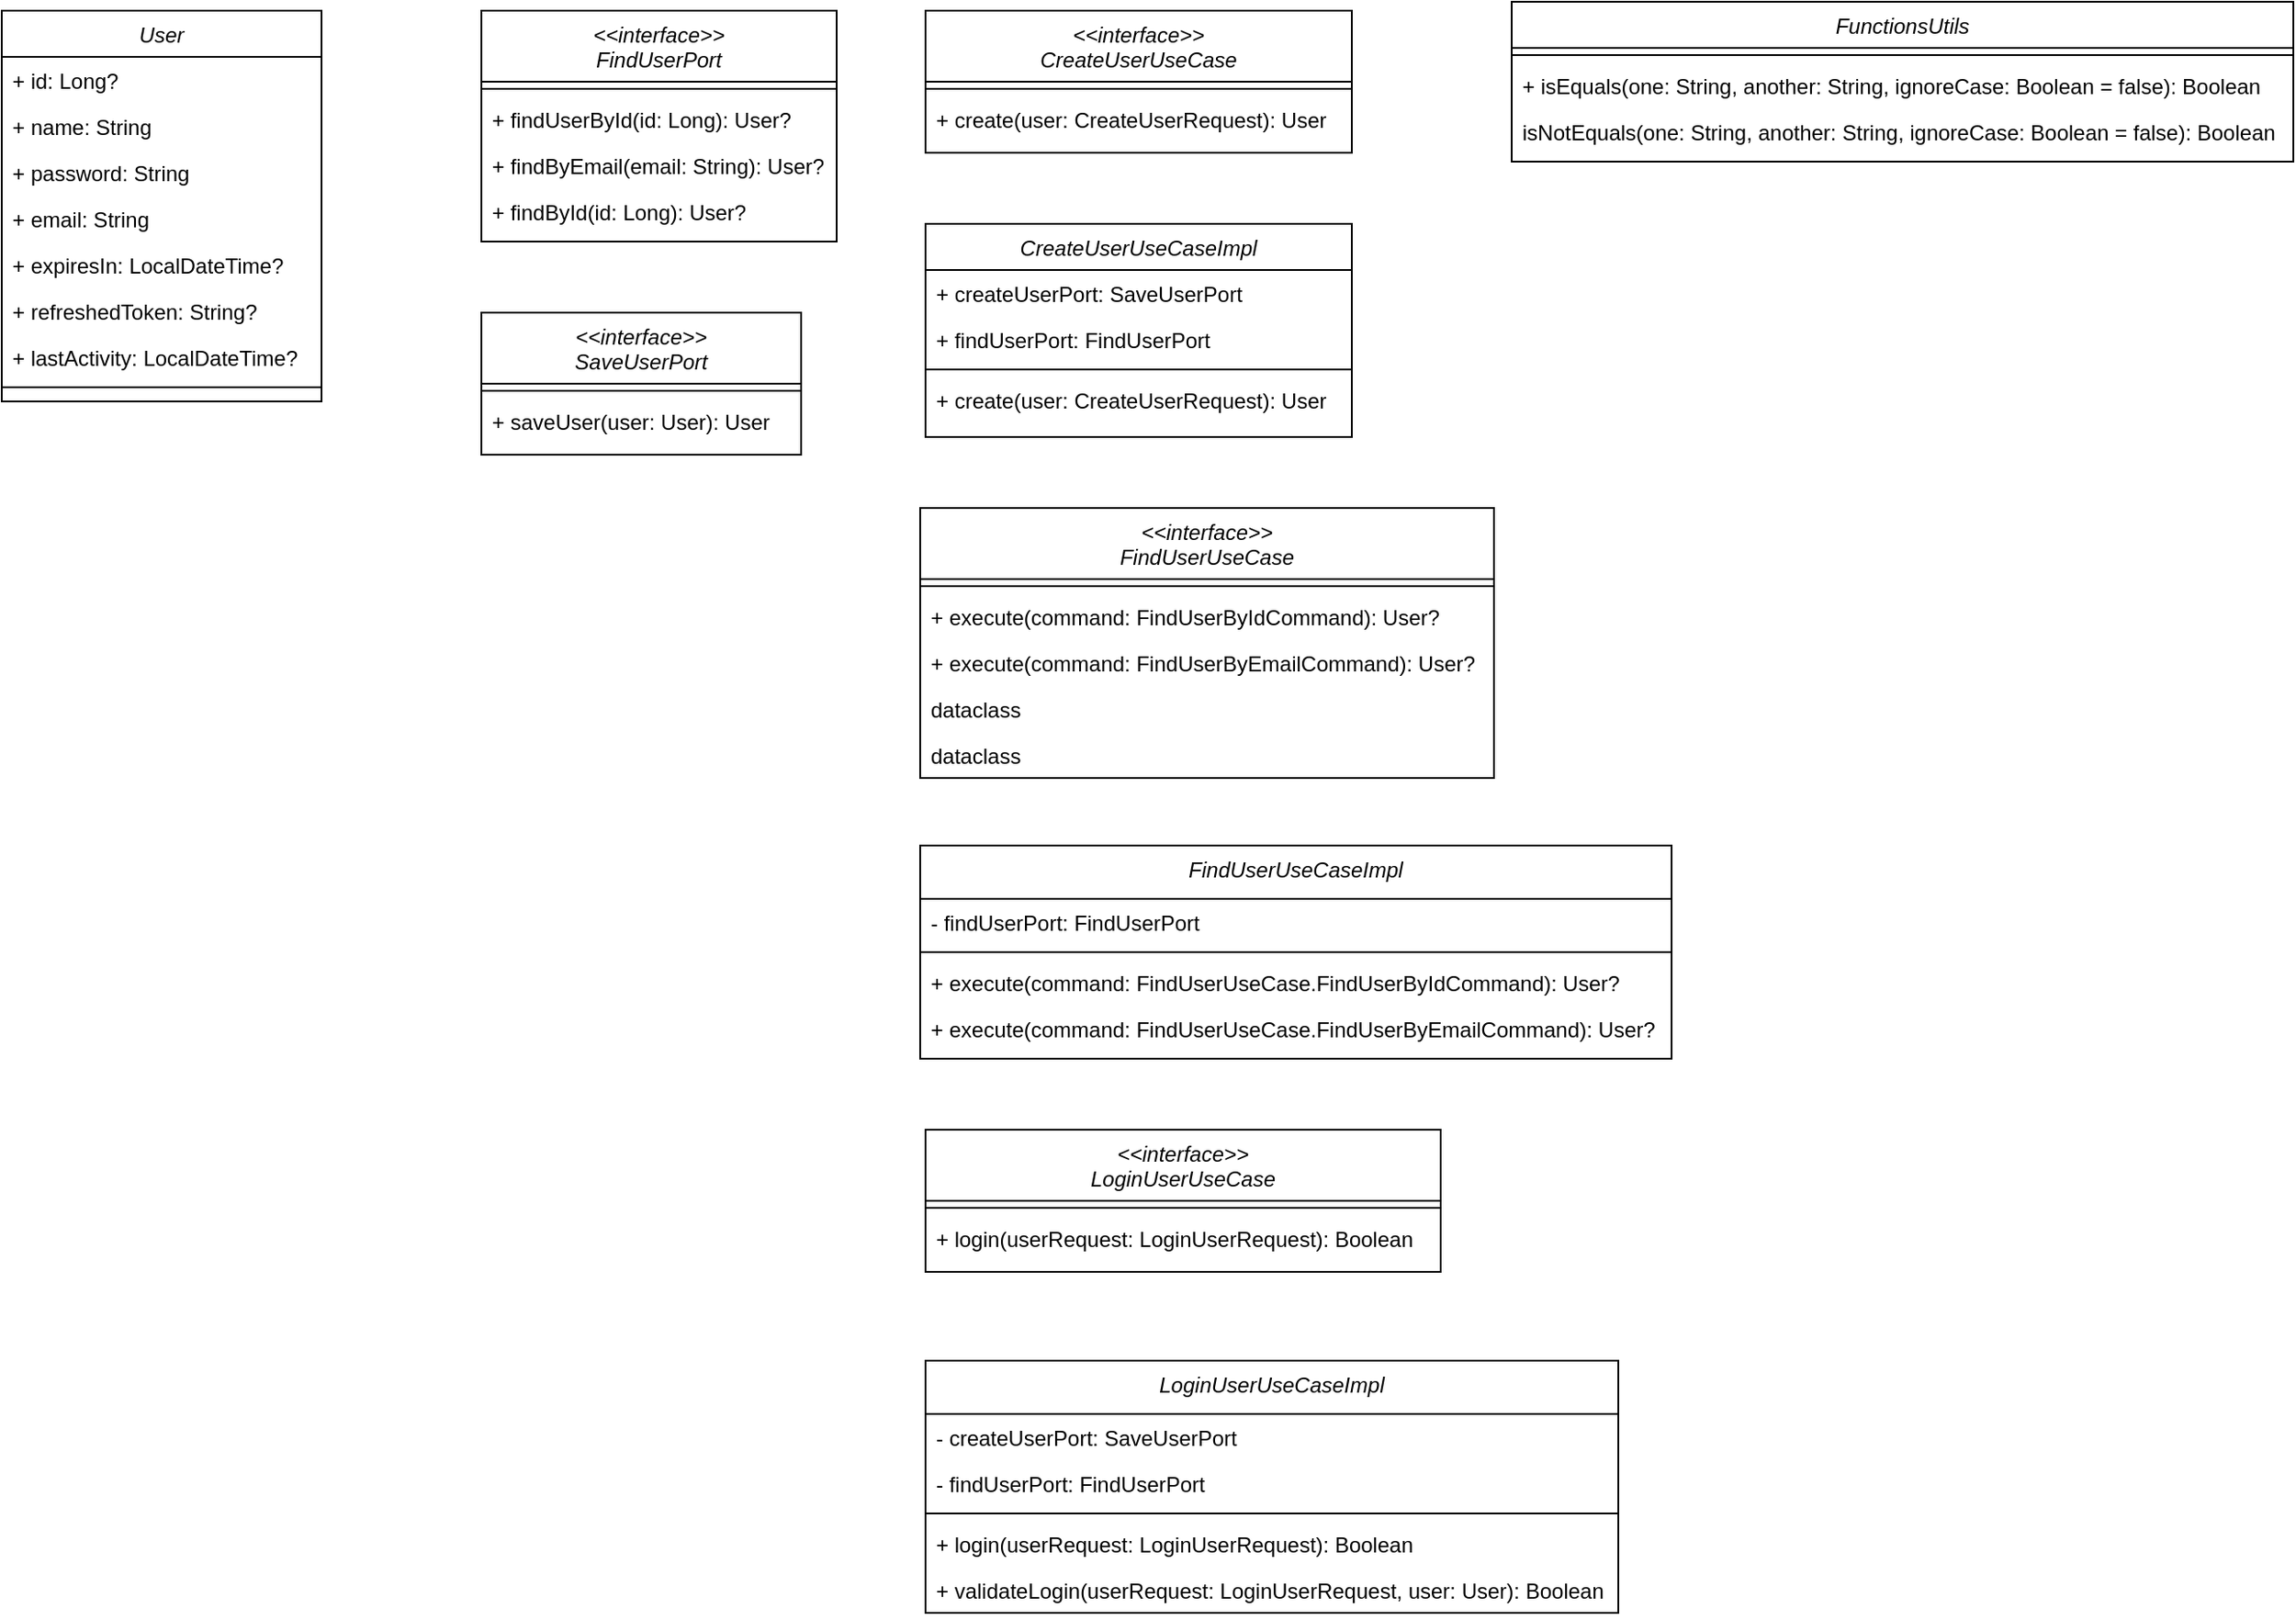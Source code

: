 <mxfile version="22.0.8" type="github">
  <diagram id="C5RBs43oDa-KdzZeNtuy" name="Page-1">
    <mxGraphModel dx="1342" dy="1554" grid="1" gridSize="10" guides="1" tooltips="1" connect="1" arrows="1" fold="1" page="1" pageScale="1" pageWidth="827" pageHeight="1169" math="0" shadow="0">
      <root>
        <mxCell id="WIyWlLk6GJQsqaUBKTNV-0" />
        <mxCell id="WIyWlLk6GJQsqaUBKTNV-1" parent="WIyWlLk6GJQsqaUBKTNV-0" />
        <mxCell id="zkfFHV4jXpPFQw0GAbJ--0" value="User" style="swimlane;fontStyle=2;align=center;verticalAlign=top;childLayout=stackLayout;horizontal=1;startSize=26;horizontalStack=0;resizeParent=1;resizeLast=0;collapsible=1;marginBottom=0;rounded=0;shadow=0;strokeWidth=1;" parent="WIyWlLk6GJQsqaUBKTNV-1" vertex="1">
          <mxGeometry x="70" y="50" width="180" height="220" as="geometry">
            <mxRectangle x="230" y="140" width="160" height="26" as="alternateBounds" />
          </mxGeometry>
        </mxCell>
        <mxCell id="zkfFHV4jXpPFQw0GAbJ--1" value="+ id: Long?" style="text;align=left;verticalAlign=top;spacingLeft=4;spacingRight=4;overflow=hidden;rotatable=0;points=[[0,0.5],[1,0.5]];portConstraint=eastwest;" parent="zkfFHV4jXpPFQw0GAbJ--0" vertex="1">
          <mxGeometry y="26" width="180" height="26" as="geometry" />
        </mxCell>
        <mxCell id="zkfFHV4jXpPFQw0GAbJ--2" value="+ name: String" style="text;align=left;verticalAlign=top;spacingLeft=4;spacingRight=4;overflow=hidden;rotatable=0;points=[[0,0.5],[1,0.5]];portConstraint=eastwest;rounded=0;shadow=0;html=0;" parent="zkfFHV4jXpPFQw0GAbJ--0" vertex="1">
          <mxGeometry y="52" width="180" height="26" as="geometry" />
        </mxCell>
        <mxCell id="zkfFHV4jXpPFQw0GAbJ--3" value="+ password: String" style="text;align=left;verticalAlign=top;spacingLeft=4;spacingRight=4;overflow=hidden;rotatable=0;points=[[0,0.5],[1,0.5]];portConstraint=eastwest;rounded=0;shadow=0;html=0;" parent="zkfFHV4jXpPFQw0GAbJ--0" vertex="1">
          <mxGeometry y="78" width="180" height="26" as="geometry" />
        </mxCell>
        <mxCell id="o4GYQTfGtpmaL7Dmve54-0" value="+ email: String" style="text;align=left;verticalAlign=top;spacingLeft=4;spacingRight=4;overflow=hidden;rotatable=0;points=[[0,0.5],[1,0.5]];portConstraint=eastwest;rounded=0;shadow=0;html=0;" vertex="1" parent="zkfFHV4jXpPFQw0GAbJ--0">
          <mxGeometry y="104" width="180" height="26" as="geometry" />
        </mxCell>
        <mxCell id="o4GYQTfGtpmaL7Dmve54-3" value="+ expiresIn: LocalDateTime?" style="text;align=left;verticalAlign=top;spacingLeft=4;spacingRight=4;overflow=hidden;rotatable=0;points=[[0,0.5],[1,0.5]];portConstraint=eastwest;rounded=0;shadow=0;html=0;" vertex="1" parent="zkfFHV4jXpPFQw0GAbJ--0">
          <mxGeometry y="130" width="180" height="26" as="geometry" />
        </mxCell>
        <mxCell id="o4GYQTfGtpmaL7Dmve54-2" value="+ refreshedToken: String?" style="text;align=left;verticalAlign=top;spacingLeft=4;spacingRight=4;overflow=hidden;rotatable=0;points=[[0,0.5],[1,0.5]];portConstraint=eastwest;rounded=0;shadow=0;html=0;" vertex="1" parent="zkfFHV4jXpPFQw0GAbJ--0">
          <mxGeometry y="156" width="180" height="26" as="geometry" />
        </mxCell>
        <mxCell id="o4GYQTfGtpmaL7Dmve54-1" value="+ lastActivity: LocalDateTime?" style="text;align=left;verticalAlign=top;spacingLeft=4;spacingRight=4;overflow=hidden;rotatable=0;points=[[0,0.5],[1,0.5]];portConstraint=eastwest;rounded=0;shadow=0;html=0;" vertex="1" parent="zkfFHV4jXpPFQw0GAbJ--0">
          <mxGeometry y="182" width="180" height="26" as="geometry" />
        </mxCell>
        <mxCell id="zkfFHV4jXpPFQw0GAbJ--4" value="" style="line;html=1;strokeWidth=1;align=left;verticalAlign=middle;spacingTop=-1;spacingLeft=3;spacingRight=3;rotatable=0;labelPosition=right;points=[];portConstraint=eastwest;" parent="zkfFHV4jXpPFQw0GAbJ--0" vertex="1">
          <mxGeometry y="208" width="180" height="8" as="geometry" />
        </mxCell>
        <mxCell id="o4GYQTfGtpmaL7Dmve54-4" value="&lt;&lt;interface&gt;&gt;&#xa;FindUserPort" style="swimlane;fontStyle=2;align=center;verticalAlign=top;childLayout=stackLayout;horizontal=1;startSize=40;horizontalStack=0;resizeParent=1;resizeLast=0;collapsible=1;marginBottom=0;rounded=0;shadow=0;strokeWidth=1;" vertex="1" parent="WIyWlLk6GJQsqaUBKTNV-1">
          <mxGeometry x="340" y="50" width="200" height="130" as="geometry">
            <mxRectangle x="230" y="140" width="160" height="26" as="alternateBounds" />
          </mxGeometry>
        </mxCell>
        <mxCell id="o4GYQTfGtpmaL7Dmve54-12" value="" style="line;html=1;strokeWidth=1;align=left;verticalAlign=middle;spacingTop=-1;spacingLeft=3;spacingRight=3;rotatable=0;labelPosition=right;points=[];portConstraint=eastwest;" vertex="1" parent="o4GYQTfGtpmaL7Dmve54-4">
          <mxGeometry y="40" width="200" height="8" as="geometry" />
        </mxCell>
        <mxCell id="o4GYQTfGtpmaL7Dmve54-22" value="+ findUserById(id: Long): User?" style="text;align=left;verticalAlign=top;spacingLeft=4;spacingRight=4;overflow=hidden;rotatable=0;points=[[0,0.5],[1,0.5]];portConstraint=eastwest;rounded=0;shadow=0;html=0;" vertex="1" parent="o4GYQTfGtpmaL7Dmve54-4">
          <mxGeometry y="48" width="200" height="26" as="geometry" />
        </mxCell>
        <mxCell id="o4GYQTfGtpmaL7Dmve54-23" value="+ findByEmail(email: String): User?" style="text;align=left;verticalAlign=top;spacingLeft=4;spacingRight=4;overflow=hidden;rotatable=0;points=[[0,0.5],[1,0.5]];portConstraint=eastwest;rounded=0;shadow=0;html=0;" vertex="1" parent="o4GYQTfGtpmaL7Dmve54-4">
          <mxGeometry y="74" width="200" height="26" as="geometry" />
        </mxCell>
        <mxCell id="o4GYQTfGtpmaL7Dmve54-24" value="+ findById(id: Long): User?" style="text;align=left;verticalAlign=top;spacingLeft=4;spacingRight=4;overflow=hidden;rotatable=0;points=[[0,0.5],[1,0.5]];portConstraint=eastwest;rounded=0;shadow=0;html=0;" vertex="1" parent="o4GYQTfGtpmaL7Dmve54-4">
          <mxGeometry y="100" width="200" height="26" as="geometry" />
        </mxCell>
        <mxCell id="o4GYQTfGtpmaL7Dmve54-25" value="&lt;&lt;interface&gt;&gt;&#xa;SaveUserPort" style="swimlane;fontStyle=2;align=center;verticalAlign=top;childLayout=stackLayout;horizontal=1;startSize=40;horizontalStack=0;resizeParent=1;resizeLast=0;collapsible=1;marginBottom=0;rounded=0;shadow=0;strokeWidth=1;" vertex="1" parent="WIyWlLk6GJQsqaUBKTNV-1">
          <mxGeometry x="340" y="220" width="180" height="80" as="geometry">
            <mxRectangle x="230" y="140" width="160" height="26" as="alternateBounds" />
          </mxGeometry>
        </mxCell>
        <mxCell id="o4GYQTfGtpmaL7Dmve54-26" value="" style="line;html=1;strokeWidth=1;align=left;verticalAlign=middle;spacingTop=-1;spacingLeft=3;spacingRight=3;rotatable=0;labelPosition=right;points=[];portConstraint=eastwest;" vertex="1" parent="o4GYQTfGtpmaL7Dmve54-25">
          <mxGeometry y="40" width="180" height="8" as="geometry" />
        </mxCell>
        <mxCell id="o4GYQTfGtpmaL7Dmve54-27" value="+ saveUser(user: User): User" style="text;align=left;verticalAlign=top;spacingLeft=4;spacingRight=4;overflow=hidden;rotatable=0;points=[[0,0.5],[1,0.5]];portConstraint=eastwest;rounded=0;shadow=0;html=0;" vertex="1" parent="o4GYQTfGtpmaL7Dmve54-25">
          <mxGeometry y="48" width="180" height="26" as="geometry" />
        </mxCell>
        <mxCell id="o4GYQTfGtpmaL7Dmve54-30" value="&lt;&lt;interface&gt;&gt;&#xa;CreateUserUseCase" style="swimlane;fontStyle=2;align=center;verticalAlign=top;childLayout=stackLayout;horizontal=1;startSize=40;horizontalStack=0;resizeParent=1;resizeLast=0;collapsible=1;marginBottom=0;rounded=0;shadow=0;strokeWidth=1;" vertex="1" parent="WIyWlLk6GJQsqaUBKTNV-1">
          <mxGeometry x="590" y="50" width="240" height="80" as="geometry">
            <mxRectangle x="230" y="140" width="160" height="26" as="alternateBounds" />
          </mxGeometry>
        </mxCell>
        <mxCell id="o4GYQTfGtpmaL7Dmve54-31" value="" style="line;html=1;strokeWidth=1;align=left;verticalAlign=middle;spacingTop=-1;spacingLeft=3;spacingRight=3;rotatable=0;labelPosition=right;points=[];portConstraint=eastwest;" vertex="1" parent="o4GYQTfGtpmaL7Dmve54-30">
          <mxGeometry y="40" width="240" height="8" as="geometry" />
        </mxCell>
        <mxCell id="o4GYQTfGtpmaL7Dmve54-32" value="+ create(user: CreateUserRequest): User" style="text;align=left;verticalAlign=top;spacingLeft=4;spacingRight=4;overflow=hidden;rotatable=0;points=[[0,0.5],[1,0.5]];portConstraint=eastwest;rounded=0;shadow=0;html=0;" vertex="1" parent="o4GYQTfGtpmaL7Dmve54-30">
          <mxGeometry y="48" width="240" height="26" as="geometry" />
        </mxCell>
        <mxCell id="o4GYQTfGtpmaL7Dmve54-36" value="CreateUserUseCaseImpl" style="swimlane;fontStyle=2;align=center;verticalAlign=top;childLayout=stackLayout;horizontal=1;startSize=26;horizontalStack=0;resizeParent=1;resizeLast=0;collapsible=1;marginBottom=0;rounded=0;shadow=0;strokeWidth=1;" vertex="1" parent="WIyWlLk6GJQsqaUBKTNV-1">
          <mxGeometry x="590" y="170" width="240" height="120" as="geometry">
            <mxRectangle x="230" y="140" width="160" height="26" as="alternateBounds" />
          </mxGeometry>
        </mxCell>
        <mxCell id="o4GYQTfGtpmaL7Dmve54-37" value="+ createUserPort: SaveUserPort" style="text;align=left;verticalAlign=top;spacingLeft=4;spacingRight=4;overflow=hidden;rotatable=0;points=[[0,0.5],[1,0.5]];portConstraint=eastwest;" vertex="1" parent="o4GYQTfGtpmaL7Dmve54-36">
          <mxGeometry y="26" width="240" height="26" as="geometry" />
        </mxCell>
        <mxCell id="o4GYQTfGtpmaL7Dmve54-38" value="+ findUserPort: FindUserPort" style="text;align=left;verticalAlign=top;spacingLeft=4;spacingRight=4;overflow=hidden;rotatable=0;points=[[0,0.5],[1,0.5]];portConstraint=eastwest;rounded=0;shadow=0;html=0;" vertex="1" parent="o4GYQTfGtpmaL7Dmve54-36">
          <mxGeometry y="52" width="240" height="26" as="geometry" />
        </mxCell>
        <mxCell id="o4GYQTfGtpmaL7Dmve54-44" value="" style="line;html=1;strokeWidth=1;align=left;verticalAlign=middle;spacingTop=-1;spacingLeft=3;spacingRight=3;rotatable=0;labelPosition=right;points=[];portConstraint=eastwest;" vertex="1" parent="o4GYQTfGtpmaL7Dmve54-36">
          <mxGeometry y="78" width="240" height="8" as="geometry" />
        </mxCell>
        <mxCell id="o4GYQTfGtpmaL7Dmve54-45" value="+ create(user: CreateUserRequest): User" style="text;align=left;verticalAlign=top;spacingLeft=4;spacingRight=4;overflow=hidden;rotatable=0;points=[[0,0.5],[1,0.5]];portConstraint=eastwest;rounded=0;shadow=0;html=0;" vertex="1" parent="o4GYQTfGtpmaL7Dmve54-36">
          <mxGeometry y="86" width="240" height="26" as="geometry" />
        </mxCell>
        <mxCell id="o4GYQTfGtpmaL7Dmve54-46" value="&lt;&lt;interface&gt;&gt;&#xa;FindUserUseCase" style="swimlane;fontStyle=2;align=center;verticalAlign=top;childLayout=stackLayout;horizontal=1;startSize=40;horizontalStack=0;resizeParent=1;resizeLast=0;collapsible=1;marginBottom=0;rounded=0;shadow=0;strokeWidth=1;" vertex="1" parent="WIyWlLk6GJQsqaUBKTNV-1">
          <mxGeometry x="587" y="330" width="323" height="152" as="geometry">
            <mxRectangle x="230" y="140" width="160" height="26" as="alternateBounds" />
          </mxGeometry>
        </mxCell>
        <mxCell id="o4GYQTfGtpmaL7Dmve54-47" value="" style="line;html=1;strokeWidth=1;align=left;verticalAlign=middle;spacingTop=-1;spacingLeft=3;spacingRight=3;rotatable=0;labelPosition=right;points=[];portConstraint=eastwest;" vertex="1" parent="o4GYQTfGtpmaL7Dmve54-46">
          <mxGeometry y="40" width="323" height="8" as="geometry" />
        </mxCell>
        <mxCell id="o4GYQTfGtpmaL7Dmve54-48" value="+ execute(command: FindUserByIdCommand): User?" style="text;align=left;verticalAlign=top;spacingLeft=4;spacingRight=4;overflow=hidden;rotatable=0;points=[[0,0.5],[1,0.5]];portConstraint=eastwest;rounded=0;shadow=0;html=0;" vertex="1" parent="o4GYQTfGtpmaL7Dmve54-46">
          <mxGeometry y="48" width="323" height="26" as="geometry" />
        </mxCell>
        <mxCell id="o4GYQTfGtpmaL7Dmve54-50" value="+ execute(command: FindUserByEmailCommand): User?" style="text;align=left;verticalAlign=top;spacingLeft=4;spacingRight=4;overflow=hidden;rotatable=0;points=[[0,0.5],[1,0.5]];portConstraint=eastwest;rounded=0;shadow=0;html=0;" vertex="1" parent="o4GYQTfGtpmaL7Dmve54-46">
          <mxGeometry y="74" width="323" height="26" as="geometry" />
        </mxCell>
        <mxCell id="o4GYQTfGtpmaL7Dmve54-51" value="dataclass" style="text;align=left;verticalAlign=top;spacingLeft=4;spacingRight=4;overflow=hidden;rotatable=0;points=[[0,0.5],[1,0.5]];portConstraint=eastwest;rounded=0;shadow=0;html=0;" vertex="1" parent="o4GYQTfGtpmaL7Dmve54-46">
          <mxGeometry y="100" width="323" height="26" as="geometry" />
        </mxCell>
        <mxCell id="o4GYQTfGtpmaL7Dmve54-49" value="dataclass" style="text;align=left;verticalAlign=top;spacingLeft=4;spacingRight=4;overflow=hidden;rotatable=0;points=[[0,0.5],[1,0.5]];portConstraint=eastwest;rounded=0;shadow=0;html=0;" vertex="1" parent="o4GYQTfGtpmaL7Dmve54-46">
          <mxGeometry y="126" width="323" height="26" as="geometry" />
        </mxCell>
        <mxCell id="o4GYQTfGtpmaL7Dmve54-52" value="FindUserUseCaseImpl" style="swimlane;fontStyle=2;align=center;verticalAlign=top;childLayout=stackLayout;horizontal=1;startSize=30;horizontalStack=0;resizeParent=1;resizeLast=0;collapsible=1;marginBottom=0;rounded=0;shadow=0;strokeWidth=1;" vertex="1" parent="WIyWlLk6GJQsqaUBKTNV-1">
          <mxGeometry x="587" y="520" width="423" height="120" as="geometry">
            <mxRectangle x="230" y="140" width="160" height="26" as="alternateBounds" />
          </mxGeometry>
        </mxCell>
        <mxCell id="o4GYQTfGtpmaL7Dmve54-58" value="- findUserPort: FindUserPort" style="text;align=left;verticalAlign=top;spacingLeft=4;spacingRight=4;overflow=hidden;rotatable=0;points=[[0,0.5],[1,0.5]];portConstraint=eastwest;rounded=0;shadow=0;html=0;" vertex="1" parent="o4GYQTfGtpmaL7Dmve54-52">
          <mxGeometry y="30" width="423" height="26" as="geometry" />
        </mxCell>
        <mxCell id="o4GYQTfGtpmaL7Dmve54-53" value="" style="line;html=1;strokeWidth=1;align=left;verticalAlign=middle;spacingTop=-1;spacingLeft=3;spacingRight=3;rotatable=0;labelPosition=right;points=[];portConstraint=eastwest;" vertex="1" parent="o4GYQTfGtpmaL7Dmve54-52">
          <mxGeometry y="56" width="423" height="8" as="geometry" />
        </mxCell>
        <mxCell id="o4GYQTfGtpmaL7Dmve54-54" value="+ execute(command: FindUserUseCase.FindUserByIdCommand): User?" style="text;align=left;verticalAlign=top;spacingLeft=4;spacingRight=4;overflow=hidden;rotatable=0;points=[[0,0.5],[1,0.5]];portConstraint=eastwest;rounded=0;shadow=0;html=0;" vertex="1" parent="o4GYQTfGtpmaL7Dmve54-52">
          <mxGeometry y="64" width="423" height="26" as="geometry" />
        </mxCell>
        <mxCell id="o4GYQTfGtpmaL7Dmve54-55" value="+ execute(command: FindUserUseCase.FindUserByEmailCommand): User?" style="text;align=left;verticalAlign=top;spacingLeft=4;spacingRight=4;overflow=hidden;rotatable=0;points=[[0,0.5],[1,0.5]];portConstraint=eastwest;rounded=0;shadow=0;html=0;" vertex="1" parent="o4GYQTfGtpmaL7Dmve54-52">
          <mxGeometry y="90" width="423" height="26" as="geometry" />
        </mxCell>
        <mxCell id="o4GYQTfGtpmaL7Dmve54-59" value="&lt;&lt;interface&gt;&gt;&#xa;LoginUserUseCase" style="swimlane;fontStyle=2;align=center;verticalAlign=top;childLayout=stackLayout;horizontal=1;startSize=40;horizontalStack=0;resizeParent=1;resizeLast=0;collapsible=1;marginBottom=0;rounded=0;shadow=0;strokeWidth=1;" vertex="1" parent="WIyWlLk6GJQsqaUBKTNV-1">
          <mxGeometry x="590" y="680" width="290" height="80" as="geometry">
            <mxRectangle x="230" y="140" width="160" height="26" as="alternateBounds" />
          </mxGeometry>
        </mxCell>
        <mxCell id="o4GYQTfGtpmaL7Dmve54-60" value="" style="line;html=1;strokeWidth=1;align=left;verticalAlign=middle;spacingTop=-1;spacingLeft=3;spacingRight=3;rotatable=0;labelPosition=right;points=[];portConstraint=eastwest;" vertex="1" parent="o4GYQTfGtpmaL7Dmve54-59">
          <mxGeometry y="40" width="290" height="8" as="geometry" />
        </mxCell>
        <mxCell id="o4GYQTfGtpmaL7Dmve54-61" value="+ login(userRequest: LoginUserRequest): Boolean" style="text;align=left;verticalAlign=top;spacingLeft=4;spacingRight=4;overflow=hidden;rotatable=0;points=[[0,0.5],[1,0.5]];portConstraint=eastwest;rounded=0;shadow=0;html=0;" vertex="1" parent="o4GYQTfGtpmaL7Dmve54-59">
          <mxGeometry y="48" width="290" height="26" as="geometry" />
        </mxCell>
        <mxCell id="o4GYQTfGtpmaL7Dmve54-65" value="LoginUserUseCaseImpl" style="swimlane;fontStyle=2;align=center;verticalAlign=top;childLayout=stackLayout;horizontal=1;startSize=30;horizontalStack=0;resizeParent=1;resizeLast=0;collapsible=1;marginBottom=0;rounded=0;shadow=0;strokeWidth=1;" vertex="1" parent="WIyWlLk6GJQsqaUBKTNV-1">
          <mxGeometry x="590" y="810" width="390" height="142" as="geometry">
            <mxRectangle x="230" y="140" width="160" height="26" as="alternateBounds" />
          </mxGeometry>
        </mxCell>
        <mxCell id="o4GYQTfGtpmaL7Dmve54-66" value="- createUserPort: SaveUserPort" style="text;align=left;verticalAlign=top;spacingLeft=4;spacingRight=4;overflow=hidden;rotatable=0;points=[[0,0.5],[1,0.5]];portConstraint=eastwest;rounded=0;shadow=0;html=0;" vertex="1" parent="o4GYQTfGtpmaL7Dmve54-65">
          <mxGeometry y="30" width="390" height="26" as="geometry" />
        </mxCell>
        <mxCell id="o4GYQTfGtpmaL7Dmve54-70" value="- findUserPort: FindUserPort" style="text;align=left;verticalAlign=top;spacingLeft=4;spacingRight=4;overflow=hidden;rotatable=0;points=[[0,0.5],[1,0.5]];portConstraint=eastwest;rounded=0;shadow=0;html=0;" vertex="1" parent="o4GYQTfGtpmaL7Dmve54-65">
          <mxGeometry y="56" width="390" height="26" as="geometry" />
        </mxCell>
        <mxCell id="o4GYQTfGtpmaL7Dmve54-67" value="" style="line;html=1;strokeWidth=1;align=left;verticalAlign=middle;spacingTop=-1;spacingLeft=3;spacingRight=3;rotatable=0;labelPosition=right;points=[];portConstraint=eastwest;" vertex="1" parent="o4GYQTfGtpmaL7Dmve54-65">
          <mxGeometry y="82" width="390" height="8" as="geometry" />
        </mxCell>
        <mxCell id="o4GYQTfGtpmaL7Dmve54-68" value="+ login(userRequest: LoginUserRequest): Boolean" style="text;align=left;verticalAlign=top;spacingLeft=4;spacingRight=4;overflow=hidden;rotatable=0;points=[[0,0.5],[1,0.5]];portConstraint=eastwest;rounded=0;shadow=0;html=0;" vertex="1" parent="o4GYQTfGtpmaL7Dmve54-65">
          <mxGeometry y="90" width="390" height="26" as="geometry" />
        </mxCell>
        <mxCell id="o4GYQTfGtpmaL7Dmve54-69" value="+ validateLogin(userRequest: LoginUserRequest, user: User): Boolean" style="text;align=left;verticalAlign=top;spacingLeft=4;spacingRight=4;overflow=hidden;rotatable=0;points=[[0,0.5],[1,0.5]];portConstraint=eastwest;rounded=0;shadow=0;html=0;" vertex="1" parent="o4GYQTfGtpmaL7Dmve54-65">
          <mxGeometry y="116" width="390" height="26" as="geometry" />
        </mxCell>
        <mxCell id="o4GYQTfGtpmaL7Dmve54-71" value="FunctionsUtils" style="swimlane;fontStyle=2;align=center;verticalAlign=top;childLayout=stackLayout;horizontal=1;startSize=26;horizontalStack=0;resizeParent=1;resizeLast=0;collapsible=1;marginBottom=0;rounded=0;shadow=0;strokeWidth=1;" vertex="1" parent="WIyWlLk6GJQsqaUBKTNV-1">
          <mxGeometry x="920" y="45" width="440" height="90" as="geometry">
            <mxRectangle x="230" y="140" width="160" height="26" as="alternateBounds" />
          </mxGeometry>
        </mxCell>
        <mxCell id="o4GYQTfGtpmaL7Dmve54-74" value="" style="line;html=1;strokeWidth=1;align=left;verticalAlign=middle;spacingTop=-1;spacingLeft=3;spacingRight=3;rotatable=0;labelPosition=right;points=[];portConstraint=eastwest;" vertex="1" parent="o4GYQTfGtpmaL7Dmve54-71">
          <mxGeometry y="26" width="440" height="8" as="geometry" />
        </mxCell>
        <mxCell id="o4GYQTfGtpmaL7Dmve54-75" value="+ isEquals(one: String, another: String, ignoreCase: Boolean = false): Boolean" style="text;align=left;verticalAlign=top;spacingLeft=4;spacingRight=4;overflow=hidden;rotatable=0;points=[[0,0.5],[1,0.5]];portConstraint=eastwest;rounded=0;shadow=0;html=0;" vertex="1" parent="o4GYQTfGtpmaL7Dmve54-71">
          <mxGeometry y="34" width="440" height="26" as="geometry" />
        </mxCell>
        <mxCell id="o4GYQTfGtpmaL7Dmve54-76" value="isNotEquals(one: String, another: String, ignoreCase: Boolean = false): Boolean" style="text;align=left;verticalAlign=top;spacingLeft=4;spacingRight=4;overflow=hidden;rotatable=0;points=[[0,0.5],[1,0.5]];portConstraint=eastwest;rounded=0;shadow=0;html=0;" vertex="1" parent="o4GYQTfGtpmaL7Dmve54-71">
          <mxGeometry y="60" width="440" height="26" as="geometry" />
        </mxCell>
      </root>
    </mxGraphModel>
  </diagram>
</mxfile>

